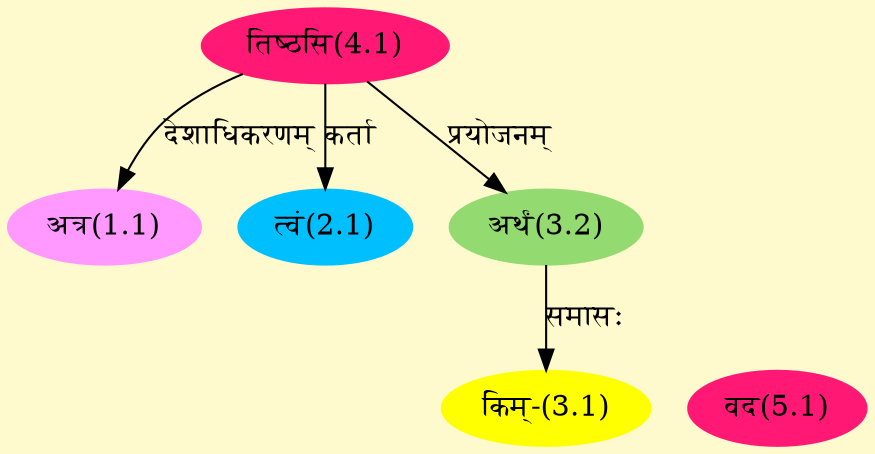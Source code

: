digraph G{
rankdir=BT;
 compound=true;
 bgcolor="lemonchiffon1";
Node1_1 [style=filled, color="#FF99FF" label = "अत्र(1.1)"]
Node4_1 [style=filled, color="#FF1975" label = "तिष्ठसि(4.1)"]
Node2_1 [style=filled, color="#00BFFF" label = "त्वं(2.1)"]
Node3_1 [style=filled, color="#FFFF00" label = "किम्-(3.1)"]
Node3_2 [style=filled, color="#93DB70" label = "अर्थं(3.2)"]
Node5_1 [style=filled, color="#FF1975" label = "वद(5.1)"]
/* Start of Relations section */

Node1_1 -> Node4_1 [  label="देशाधिकरणम्"  dir="back" ]
Node2_1 -> Node4_1 [  label="कर्ता"  dir="back" ]
Node3_1 -> Node3_2 [  label="समासः"  dir="back" ]
Node3_2 -> Node4_1 [  label="प्रयोजनम्"  dir="back" ]
}
